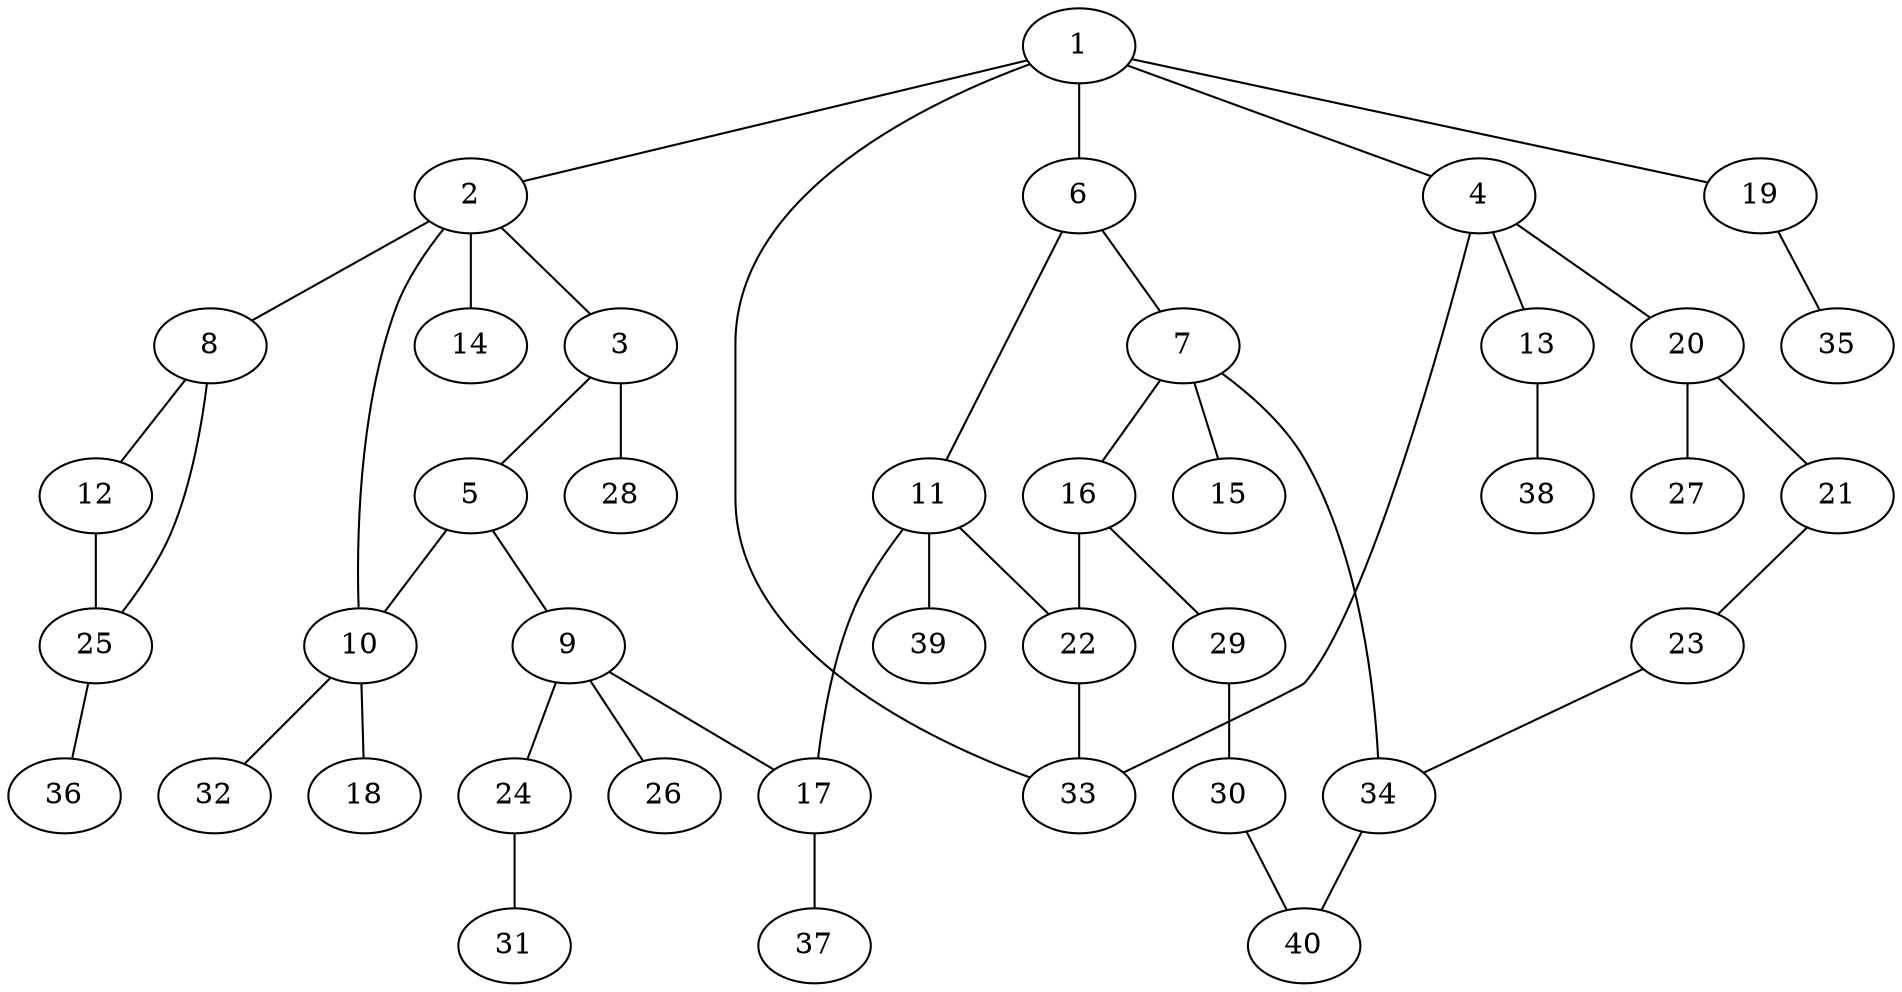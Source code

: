graph graphname {1--2
1--4
1--6
1--19
1--33
2--3
2--8
2--10
2--14
3--5
3--28
4--13
4--20
4--33
5--9
5--10
6--7
6--11
7--15
7--16
7--34
8--12
8--25
9--17
9--24
9--26
10--18
10--32
11--17
11--22
11--39
12--25
13--38
16--22
16--29
17--37
19--35
20--21
20--27
21--23
22--33
23--34
24--31
25--36
29--30
30--40
34--40
}